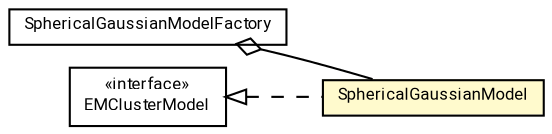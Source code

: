 #!/usr/local/bin/dot
#
# Class diagram 
# Generated by UMLGraph version R5_7_2-60-g0e99a6 (http://www.spinellis.gr/umlgraph/)
#

digraph G {
	graph [fontnames="svg"]
	edge [fontname="Roboto",fontsize=7,labelfontname="Roboto",labelfontsize=7,color="black"];
	node [fontname="Roboto",fontcolor="black",fontsize=8,shape=plaintext,margin=0,width=0,height=0];
	nodesep=0.15;
	ranksep=0.25;
	rankdir=LR;
	// de.lmu.ifi.dbs.elki.algorithm.clustering.em.SphericalGaussianModelFactory<V extends de.lmu.ifi.dbs.elki.data.NumberVector>
	c9914697 [label=<<table title="de.lmu.ifi.dbs.elki.algorithm.clustering.em.SphericalGaussianModelFactory" border="0" cellborder="1" cellspacing="0" cellpadding="2" href="SphericalGaussianModelFactory.html" target="_parent">
		<tr><td><table border="0" cellspacing="0" cellpadding="1">
		<tr><td align="center" balign="center"> <font face="Roboto">SphericalGaussianModelFactory</font> </td></tr>
		</table></td></tr>
		</table>>, URL="SphericalGaussianModelFactory.html"];
	// de.lmu.ifi.dbs.elki.algorithm.clustering.em.EMClusterModel<M extends de.lmu.ifi.dbs.elki.data.model.MeanModel>
	c9914706 [label=<<table title="de.lmu.ifi.dbs.elki.algorithm.clustering.em.EMClusterModel" border="0" cellborder="1" cellspacing="0" cellpadding="2" href="EMClusterModel.html" target="_parent">
		<tr><td><table border="0" cellspacing="0" cellpadding="1">
		<tr><td align="center" balign="center"> &#171;interface&#187; </td></tr>
		<tr><td align="center" balign="center"> <font face="Roboto">EMClusterModel</font> </td></tr>
		</table></td></tr>
		</table>>, URL="EMClusterModel.html"];
	// de.lmu.ifi.dbs.elki.algorithm.clustering.em.SphericalGaussianModel
	c9914709 [label=<<table title="de.lmu.ifi.dbs.elki.algorithm.clustering.em.SphericalGaussianModel" border="0" cellborder="1" cellspacing="0" cellpadding="2" bgcolor="lemonChiffon" href="SphericalGaussianModel.html" target="_parent">
		<tr><td><table border="0" cellspacing="0" cellpadding="1">
		<tr><td align="center" balign="center"> <font face="Roboto">SphericalGaussianModel</font> </td></tr>
		</table></td></tr>
		</table>>, URL="SphericalGaussianModel.html"];
	// de.lmu.ifi.dbs.elki.algorithm.clustering.em.SphericalGaussianModelFactory<V extends de.lmu.ifi.dbs.elki.data.NumberVector> has de.lmu.ifi.dbs.elki.algorithm.clustering.em.SphericalGaussianModel
	c9914697 -> c9914709 [arrowhead=none,arrowtail=ediamond,dir=back,weight=4];
	// de.lmu.ifi.dbs.elki.algorithm.clustering.em.SphericalGaussianModel implements de.lmu.ifi.dbs.elki.algorithm.clustering.em.EMClusterModel<M extends de.lmu.ifi.dbs.elki.data.model.MeanModel>
	c9914706 -> c9914709 [arrowtail=empty,style=dashed,dir=back,weight=9];
}

